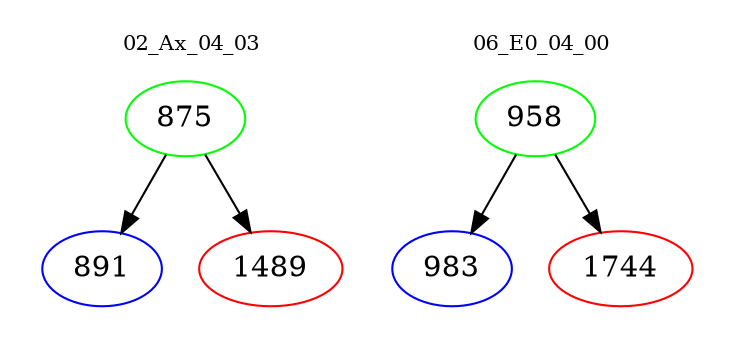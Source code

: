 digraph{
subgraph cluster_0 {
color = white
label = "02_Ax_04_03";
fontsize=10;
T0_875 [label="875", color="green"]
T0_875 -> T0_891 [color="black"]
T0_891 [label="891", color="blue"]
T0_875 -> T0_1489 [color="black"]
T0_1489 [label="1489", color="red"]
}
subgraph cluster_1 {
color = white
label = "06_E0_04_00";
fontsize=10;
T1_958 [label="958", color="green"]
T1_958 -> T1_983 [color="black"]
T1_983 [label="983", color="blue"]
T1_958 -> T1_1744 [color="black"]
T1_1744 [label="1744", color="red"]
}
}
